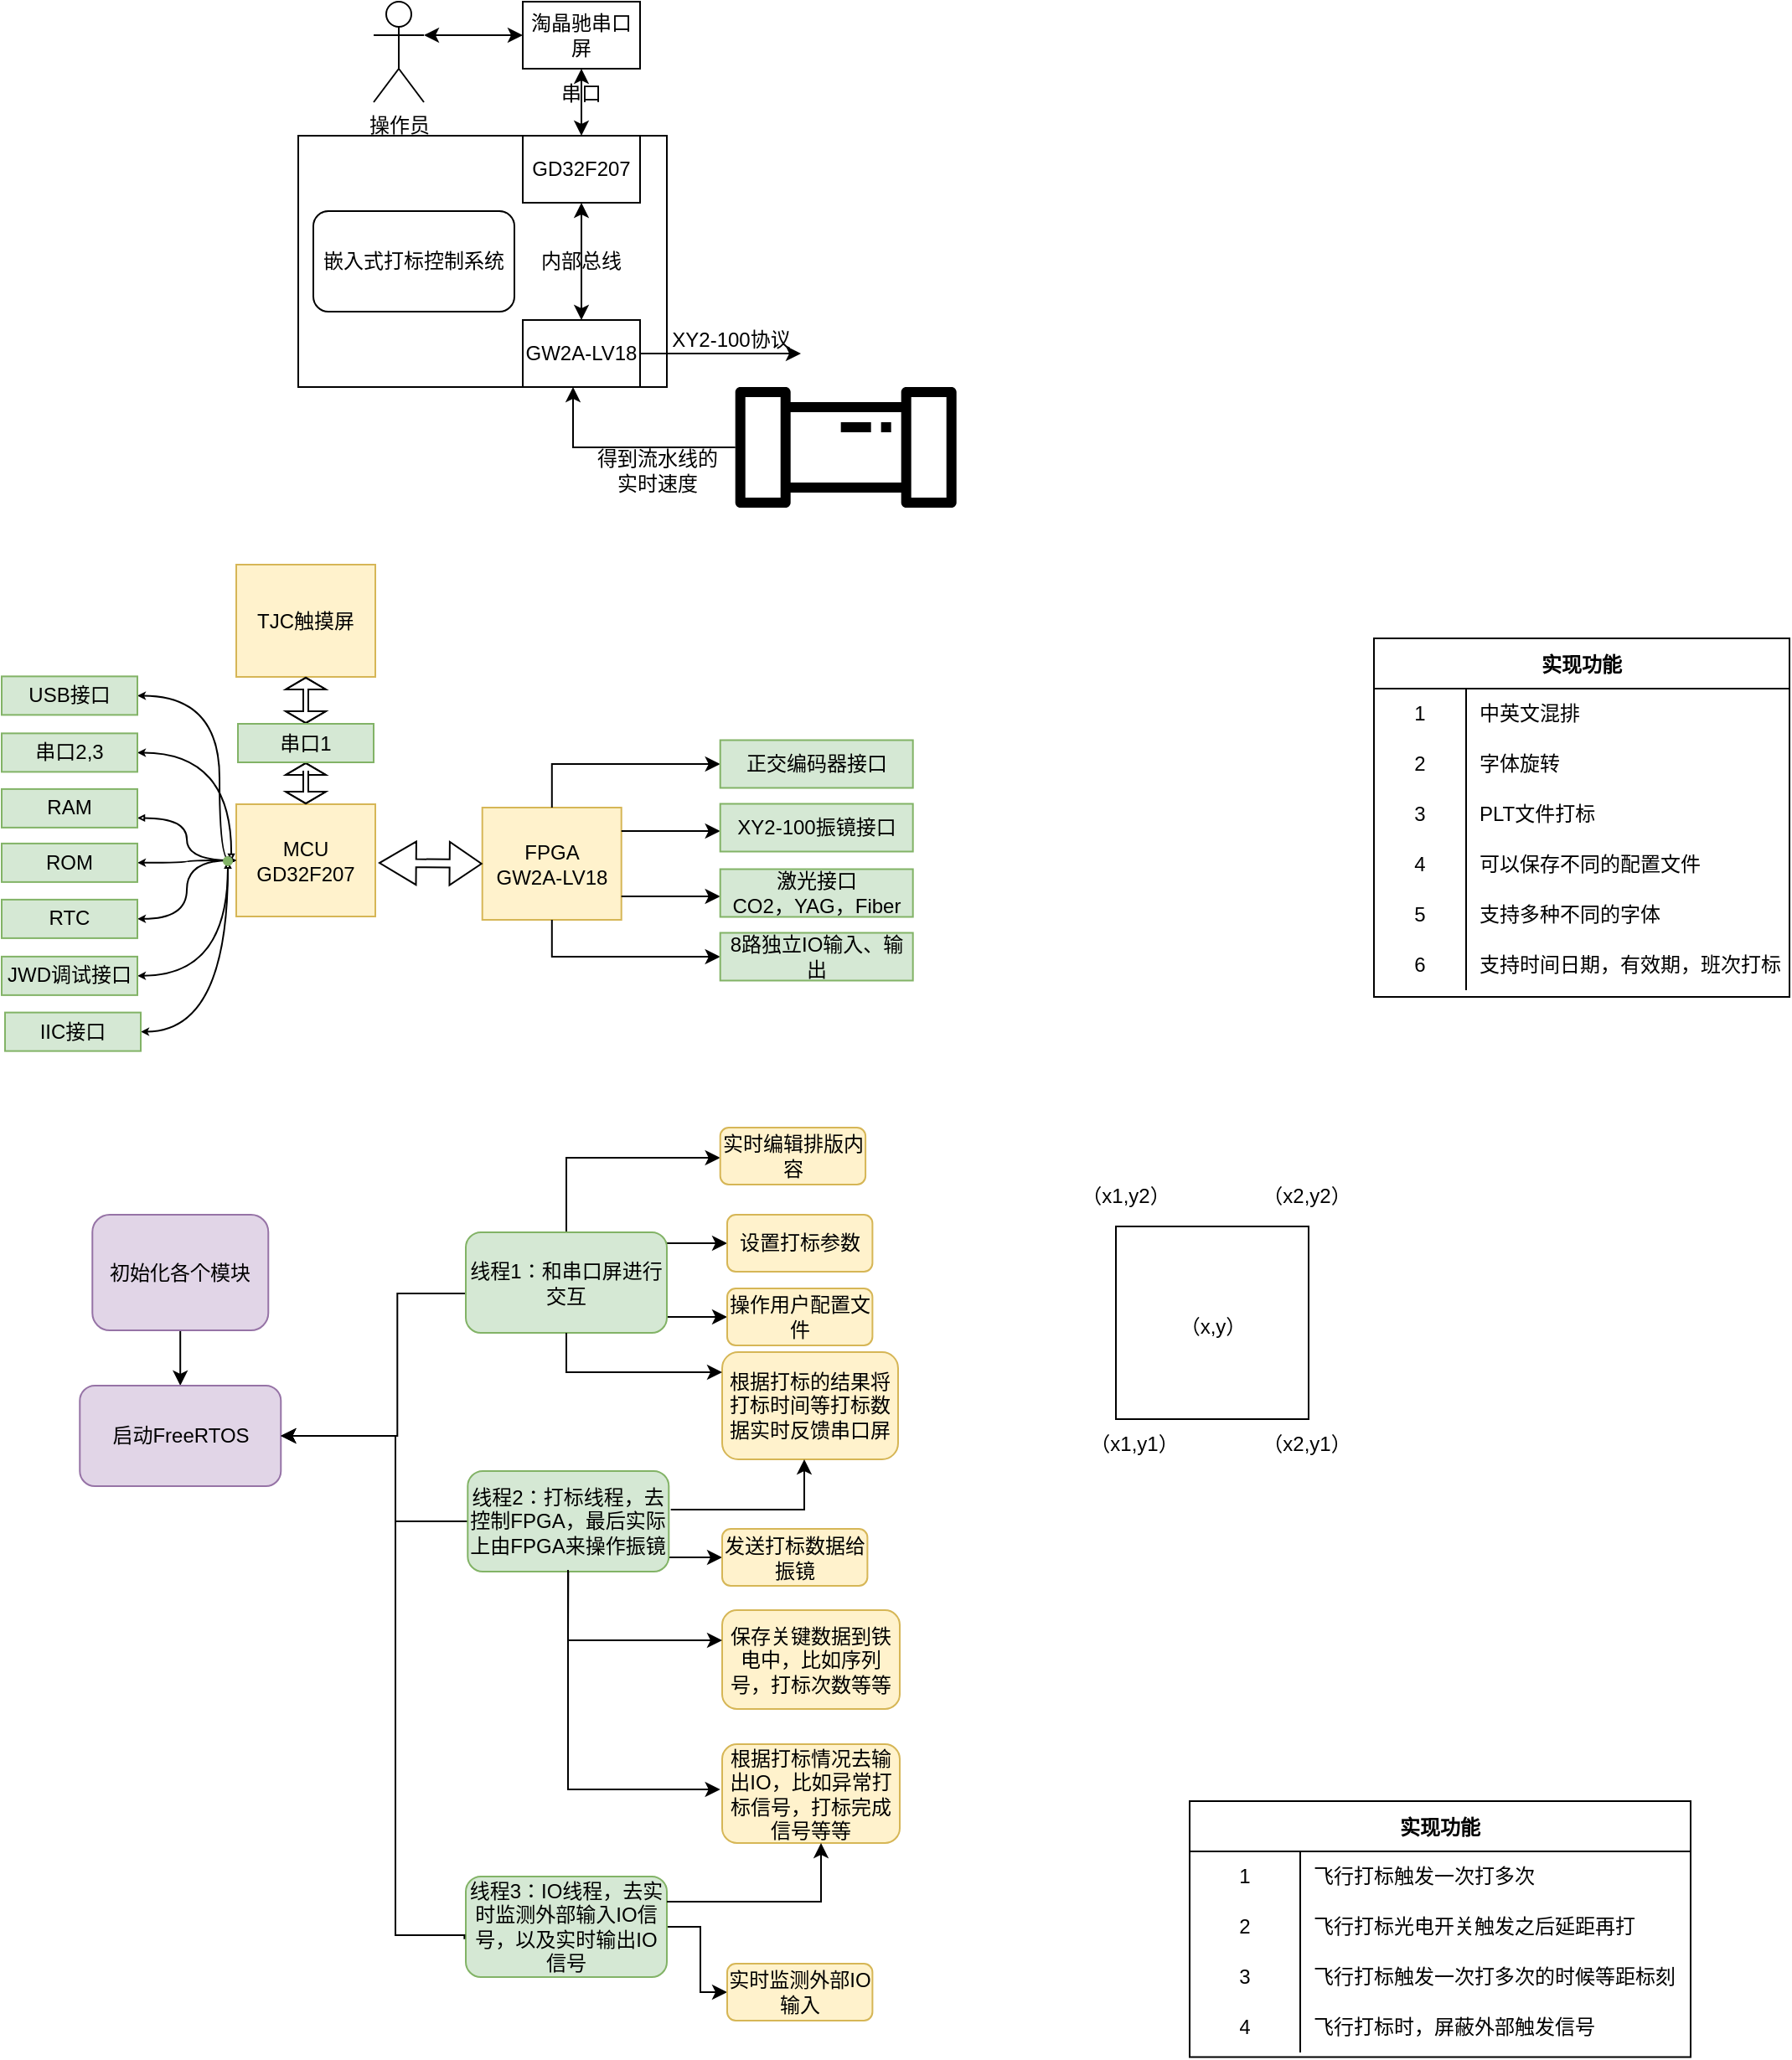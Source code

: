 <mxfile version="20.4.0" type="github">
  <diagram id="64sL20sVKEMzImHlBKcd" name="第 1 页">
    <mxGraphModel dx="865" dy="490" grid="0" gridSize="10" guides="1" tooltips="1" connect="1" arrows="1" fold="1" page="1" pageScale="1" pageWidth="1169" pageHeight="1654" math="0" shadow="0">
      <root>
        <mxCell id="0" />
        <mxCell id="1" parent="0" />
        <mxCell id="n3pyETa5GkpWAGw-3gH3-2" value="" style="rounded=0;whiteSpace=wrap;html=1;" parent="1" vertex="1">
          <mxGeometry x="210" y="130" width="220" height="150" as="geometry" />
        </mxCell>
        <mxCell id="n3pyETa5GkpWAGw-3gH3-10" value="" style="edgeStyle=orthogonalEdgeStyle;rounded=0;orthogonalLoop=1;jettySize=auto;html=1;startArrow=classic;startFill=1;entryX=0.5;entryY=0;entryDx=0;entryDy=0;" parent="1" source="n3pyETa5GkpWAGw-3gH3-4" target="n3pyETa5GkpWAGw-3gH3-6" edge="1">
          <mxGeometry relative="1" as="geometry">
            <mxPoint x="265" y="230" as="targetPoint" />
          </mxGeometry>
        </mxCell>
        <mxCell id="n3pyETa5GkpWAGw-3gH3-22" value="" style="edgeStyle=orthogonalEdgeStyle;rounded=0;orthogonalLoop=1;jettySize=auto;html=1;startArrow=classic;startFill=1;" parent="1" source="n3pyETa5GkpWAGw-3gH3-4" target="n3pyETa5GkpWAGw-3gH3-14" edge="1">
          <mxGeometry relative="1" as="geometry" />
        </mxCell>
        <mxCell id="n3pyETa5GkpWAGw-3gH3-4" value="GD32F207" style="rounded=0;whiteSpace=wrap;html=1;" parent="1" vertex="1">
          <mxGeometry x="344" y="130" width="70" height="40" as="geometry" />
        </mxCell>
        <mxCell id="n3pyETa5GkpWAGw-3gH3-6" value="GW2A-LV18" style="rounded=0;whiteSpace=wrap;html=1;" parent="1" vertex="1">
          <mxGeometry x="344" y="240" width="70" height="40" as="geometry" />
        </mxCell>
        <mxCell id="n3pyETa5GkpWAGw-3gH3-11" value="内部总线" style="text;html=1;strokeColor=none;fillColor=none;align=center;verticalAlign=middle;whiteSpace=wrap;rounded=0;" parent="1" vertex="1">
          <mxGeometry x="349" y="190" width="60" height="30" as="geometry" />
        </mxCell>
        <mxCell id="n3pyETa5GkpWAGw-3gH3-28" value="" style="edgeStyle=orthogonalEdgeStyle;rounded=0;orthogonalLoop=1;jettySize=auto;html=1;startArrow=classic;startFill=1;" parent="1" source="n3pyETa5GkpWAGw-3gH3-14" target="n3pyETa5GkpWAGw-3gH3-21" edge="1">
          <mxGeometry relative="1" as="geometry">
            <Array as="points">
              <mxPoint x="300" y="70" />
              <mxPoint x="300" y="70" />
            </Array>
          </mxGeometry>
        </mxCell>
        <mxCell id="n3pyETa5GkpWAGw-3gH3-14" value="淘晶驰串口屏" style="rounded=0;whiteSpace=wrap;html=1;" parent="1" vertex="1">
          <mxGeometry x="344" y="50" width="70" height="40" as="geometry" />
        </mxCell>
        <mxCell id="n3pyETa5GkpWAGw-3gH3-21" value="操作员" style="shape=umlActor;verticalLabelPosition=bottom;verticalAlign=top;html=1;outlineConnect=0;" parent="1" vertex="1">
          <mxGeometry x="255" y="50" width="30" height="60" as="geometry" />
        </mxCell>
        <mxCell id="n3pyETa5GkpWAGw-3gH3-29" value="串口" style="text;html=1;strokeColor=none;fillColor=none;align=center;verticalAlign=middle;whiteSpace=wrap;rounded=0;" parent="1" vertex="1">
          <mxGeometry x="349" y="90" width="60" height="30" as="geometry" />
        </mxCell>
        <mxCell id="n3pyETa5GkpWAGw-3gH3-31" value="" style="sketch=0;outlineConnect=0;fontColor=#232F3E;gradientColor=none;fillColor=default;strokeColor=none;dashed=0;verticalLabelPosition=bottom;verticalAlign=top;align=center;html=1;fontSize=12;fontStyle=0;aspect=fixed;pointerEvents=1;shape=mxgraph.aws4.iot_analytics_pipeline;fillStyle=cross-hatch;" parent="1" vertex="1">
          <mxGeometry x="477.86" y="290" width="150" height="80.77" as="geometry" />
        </mxCell>
        <mxCell id="n3pyETa5GkpWAGw-3gH3-32" value="" style="sketch=0;outlineConnect=0;fontColor=#232F3E;gradientColor=none;fillColor=#000000;strokeColor=none;dashed=0;verticalLabelPosition=bottom;verticalAlign=top;align=center;html=1;fontSize=12;fontStyle=0;aspect=fixed;pointerEvents=1;shape=mxgraph.aws4.iot_analytics_pipeline;fillStyle=solid;strokeWidth=1;" parent="1" vertex="1">
          <mxGeometry x="469.99" y="280" width="133.71" height="72" as="geometry" />
        </mxCell>
        <mxCell id="n3pyETa5GkpWAGw-3gH3-33" value="" style="shape=image;html=1;verticalAlign=top;verticalLabelPosition=bottom;labelBackgroundColor=#ffffff;imageAspect=0;aspect=fixed;image=https://cdn1.iconfinder.com/data/icons/software-engineering-and-video-gaming/512/488_Cutting_engineering_fabrication_laser_steel_Data_Science_Fabrication_Lab-128.png;fillStyle=solid;strokeColor=default;strokeWidth=1;fillColor=#000000;rotation=-15;" parent="1" vertex="1">
          <mxGeometry x="496.85" y="240" width="80" height="80" as="geometry" />
        </mxCell>
        <mxCell id="n3pyETa5GkpWAGw-3gH3-37" value="" style="endArrow=classic;html=1;rounded=0;" parent="1" edge="1">
          <mxGeometry width="50" height="50" relative="1" as="geometry">
            <mxPoint x="414" y="260" as="sourcePoint" />
            <mxPoint x="510" y="260" as="targetPoint" />
            <Array as="points">
              <mxPoint x="510" y="260" />
            </Array>
          </mxGeometry>
        </mxCell>
        <mxCell id="n3pyETa5GkpWAGw-3gH3-45" value="XY2-100协议" style="text;html=1;strokeColor=none;fillColor=none;align=center;verticalAlign=middle;whiteSpace=wrap;rounded=0;fillStyle=solid;" parent="1" vertex="1">
          <mxGeometry x="430" y="237" width="77" height="30" as="geometry" />
        </mxCell>
        <mxCell id="n3pyETa5GkpWAGw-3gH3-46" value="" style="endArrow=classic;html=1;rounded=0;" parent="1" source="n3pyETa5GkpWAGw-3gH3-32" edge="1">
          <mxGeometry width="50" height="50" relative="1" as="geometry">
            <mxPoint x="324" y="330" as="sourcePoint" />
            <mxPoint x="374" y="280" as="targetPoint" />
            <Array as="points">
              <mxPoint x="374" y="316" />
            </Array>
          </mxGeometry>
        </mxCell>
        <mxCell id="n3pyETa5GkpWAGw-3gH3-47" value="得到流水线的实时速度" style="text;html=1;strokeColor=none;fillColor=none;align=center;verticalAlign=middle;whiteSpace=wrap;rounded=0;fillStyle=solid;" parent="1" vertex="1">
          <mxGeometry x="386" y="313.88" width="77" height="33" as="geometry" />
        </mxCell>
        <mxCell id="n3pyETa5GkpWAGw-3gH3-49" value="嵌入式打标控制系统" style="rounded=1;whiteSpace=wrap;html=1;fillStyle=auto;strokeColor=default;strokeWidth=1;fillColor=#FFFFFF;" parent="1" vertex="1">
          <mxGeometry x="219" y="175" width="120" height="60" as="geometry" />
        </mxCell>
        <mxCell id="n3pyETa5GkpWAGw-3gH3-94" value="" style="edgeStyle=orthogonalEdgeStyle;curved=1;rounded=0;orthogonalLoop=1;jettySize=auto;html=1;startArrow=classic;startFill=1;endArrow=block;endFill=0;startSize=2;endSize=2;sourcePerimeterSpacing=0;fillColor=none;entryX=1;entryY=0.75;entryDx=0;entryDy=0;" parent="1" source="n3pyETa5GkpWAGw-3gH3-50" target="n3pyETa5GkpWAGw-3gH3-84" edge="1">
          <mxGeometry relative="1" as="geometry" />
        </mxCell>
        <mxCell id="n3pyETa5GkpWAGw-3gH3-50" value="MCU&lt;br&gt;GD32F207" style="rounded=0;whiteSpace=wrap;html=1;fillStyle=auto;strokeColor=#d6b656;strokeWidth=1;fillColor=#fff2cc;" parent="1" vertex="1">
          <mxGeometry x="173" y="529" width="83" height="67" as="geometry" />
        </mxCell>
        <mxCell id="n3pyETa5GkpWAGw-3gH3-62" value="TJC触摸屏" style="rounded=0;whiteSpace=wrap;html=1;fillStyle=auto;strokeColor=#d6b656;strokeWidth=1;fillColor=#fff2cc;" parent="1" vertex="1">
          <mxGeometry x="173" y="386" width="83" height="67" as="geometry" />
        </mxCell>
        <mxCell id="n3pyETa5GkpWAGw-3gH3-64" value="FPGA&lt;br&gt;GW2A-LV18" style="rounded=0;whiteSpace=wrap;html=1;fillStyle=auto;strokeColor=#d6b656;strokeWidth=1;fillColor=#fff2cc;" parent="1" vertex="1">
          <mxGeometry x="319.85" y="531" width="83" height="67" as="geometry" />
        </mxCell>
        <mxCell id="n3pyETa5GkpWAGw-3gH3-66" value="" style="edgeStyle=orthogonalEdgeStyle;shape=flexArrow;rounded=0;orthogonalLoop=1;jettySize=auto;html=1;startArrow=classic;startFill=1;width=4.828;endSize=6.952;exitX=0;exitY=0.5;exitDx=0;exitDy=0;" parent="1" source="n3pyETa5GkpWAGw-3gH3-64" edge="1">
          <mxGeometry relative="1" as="geometry">
            <mxPoint x="294" y="592" as="sourcePoint" />
            <mxPoint x="258" y="564" as="targetPoint" />
          </mxGeometry>
        </mxCell>
        <mxCell id="n3pyETa5GkpWAGw-3gH3-71" value="" style="edgeStyle=orthogonalEdgeStyle;rounded=0;orthogonalLoop=1;jettySize=auto;html=1;startArrow=classic;startFill=1;verticalAlign=top;horizontal=1;endArrow=none;endFill=0;" parent="1" source="n3pyETa5GkpWAGw-3gH3-67" target="n3pyETa5GkpWAGw-3gH3-64" edge="1">
          <mxGeometry relative="1" as="geometry" />
        </mxCell>
        <mxCell id="n3pyETa5GkpWAGw-3gH3-67" value="正交编码器接口" style="rounded=0;whiteSpace=wrap;html=1;fillStyle=auto;strokeColor=#82b366;strokeWidth=1;fillColor=#d5e8d4;" parent="1" vertex="1">
          <mxGeometry x="461.85" y="490.75" width="115" height="28.5" as="geometry" />
        </mxCell>
        <mxCell id="n3pyETa5GkpWAGw-3gH3-75" value="" style="edgeStyle=orthogonalEdgeStyle;rounded=0;orthogonalLoop=1;jettySize=auto;html=1;startArrow=classic;startFill=1;endArrow=none;endFill=0;" parent="1" source="n3pyETa5GkpWAGw-3gH3-68" target="n3pyETa5GkpWAGw-3gH3-64" edge="1">
          <mxGeometry relative="1" as="geometry">
            <Array as="points">
              <mxPoint x="426.85" y="545" />
              <mxPoint x="426.85" y="545" />
            </Array>
          </mxGeometry>
        </mxCell>
        <mxCell id="n3pyETa5GkpWAGw-3gH3-68" value="XY2-100振镜接口" style="rounded=0;whiteSpace=wrap;html=1;fillStyle=auto;strokeColor=#82b366;strokeWidth=1;fillColor=#d5e8d4;" parent="1" vertex="1">
          <mxGeometry x="461.85" y="528.75" width="115" height="28.5" as="geometry" />
        </mxCell>
        <mxCell id="n3pyETa5GkpWAGw-3gH3-76" value="" style="edgeStyle=orthogonalEdgeStyle;rounded=0;orthogonalLoop=1;jettySize=auto;html=1;startArrow=classic;startFill=1;endArrow=none;endFill=0;" parent="1" source="n3pyETa5GkpWAGw-3gH3-69" target="n3pyETa5GkpWAGw-3gH3-64" edge="1">
          <mxGeometry relative="1" as="geometry">
            <Array as="points">
              <mxPoint x="422.85" y="584" />
              <mxPoint x="422.85" y="584" />
            </Array>
          </mxGeometry>
        </mxCell>
        <mxCell id="n3pyETa5GkpWAGw-3gH3-69" value="激光接口 &lt;br&gt;CO2，YAG，Fiber" style="rounded=0;whiteSpace=wrap;html=1;fillStyle=auto;strokeColor=#82b366;strokeWidth=1;fillColor=#d5e8d4;" parent="1" vertex="1">
          <mxGeometry x="461.85" y="567.75" width="115" height="28.5" as="geometry" />
        </mxCell>
        <mxCell id="n3pyETa5GkpWAGw-3gH3-77" value="" style="edgeStyle=orthogonalEdgeStyle;rounded=0;orthogonalLoop=1;jettySize=auto;html=1;startArrow=classic;startFill=1;endArrow=none;endFill=0;" parent="1" source="n3pyETa5GkpWAGw-3gH3-70" target="n3pyETa5GkpWAGw-3gH3-64" edge="1">
          <mxGeometry relative="1" as="geometry" />
        </mxCell>
        <mxCell id="n3pyETa5GkpWAGw-3gH3-70" value="8路独立IO输入、输出" style="rounded=0;whiteSpace=wrap;html=1;fillStyle=auto;strokeColor=#82b366;strokeWidth=1;fillColor=#d5e8d4;" parent="1" vertex="1">
          <mxGeometry x="461.85" y="605.75" width="115" height="28.5" as="geometry" />
        </mxCell>
        <mxCell id="n3pyETa5GkpWAGw-3gH3-104" value="" style="edgeStyle=orthogonalEdgeStyle;curved=1;rounded=0;orthogonalLoop=1;jettySize=auto;html=1;startArrow=classic;startFill=1;endArrow=block;endFill=0;startSize=2;endSize=2;sourcePerimeterSpacing=0;fillColor=none;entryX=0;entryY=0.5;entryDx=0;entryDy=0;" parent="1" source="n3pyETa5GkpWAGw-3gH3-78" target="n3pyETa5GkpWAGw-3gH3-50" edge="1">
          <mxGeometry relative="1" as="geometry">
            <Array as="points">
              <mxPoint x="163" y="464" />
              <mxPoint x="163" y="563" />
            </Array>
          </mxGeometry>
        </mxCell>
        <mxCell id="n3pyETa5GkpWAGw-3gH3-78" value="USB接口" style="rounded=0;whiteSpace=wrap;html=1;fillStyle=auto;strokeColor=#82b366;strokeWidth=1;fillColor=#d5e8d4;" parent="1" vertex="1">
          <mxGeometry x="33" y="452.69" width="81" height="23" as="geometry" />
        </mxCell>
        <mxCell id="n3pyETa5GkpWAGw-3gH3-82" value="" style="edgeStyle=orthogonalEdgeStyle;shape=flexArrow;rounded=0;orthogonalLoop=1;jettySize=auto;html=1;startArrow=classic;startFill=1;endArrow=block;endFill=0;fillColor=none;startSize=2;sourcePerimeterSpacing=0;width=3;endSize=2;" parent="1" source="n3pyETa5GkpWAGw-3gH3-79" target="n3pyETa5GkpWAGw-3gH3-62" edge="1">
          <mxGeometry relative="1" as="geometry" />
        </mxCell>
        <mxCell id="n3pyETa5GkpWAGw-3gH3-83" value="" style="edgeStyle=orthogonalEdgeStyle;shape=flexArrow;rounded=0;orthogonalLoop=1;jettySize=auto;html=1;startArrow=classic;startFill=1;endArrow=block;endFill=0;startSize=2;endSize=2;sourcePerimeterSpacing=0;fillColor=none;width=3;" parent="1" source="n3pyETa5GkpWAGw-3gH3-79" target="n3pyETa5GkpWAGw-3gH3-50" edge="1">
          <mxGeometry relative="1" as="geometry" />
        </mxCell>
        <mxCell id="n3pyETa5GkpWAGw-3gH3-79" value="串口1" style="rounded=0;whiteSpace=wrap;html=1;fillStyle=auto;strokeColor=#82b366;strokeWidth=1;fillColor=#d5e8d4;" parent="1" vertex="1">
          <mxGeometry x="174" y="481" width="81" height="23" as="geometry" />
        </mxCell>
        <mxCell id="n3pyETa5GkpWAGw-3gH3-103" value="" style="edgeStyle=orthogonalEdgeStyle;curved=1;rounded=0;orthogonalLoop=1;jettySize=auto;html=1;startArrow=classic;startFill=1;endArrow=block;endFill=0;startSize=2;endSize=2;sourcePerimeterSpacing=0;fillColor=none;" parent="1" source="n3pyETa5GkpWAGw-3gH3-80" edge="1">
          <mxGeometry relative="1" as="geometry">
            <mxPoint x="170" y="563" as="targetPoint" />
          </mxGeometry>
        </mxCell>
        <mxCell id="n3pyETa5GkpWAGw-3gH3-80" value="串口2,3" style="rounded=0;whiteSpace=wrap;html=1;fillStyle=auto;strokeColor=#82b366;strokeWidth=1;fillColor=#d5e8d4;" parent="1" vertex="1">
          <mxGeometry x="33" y="486.69" width="81" height="23" as="geometry" />
        </mxCell>
        <mxCell id="n3pyETa5GkpWAGw-3gH3-84" value="RAM" style="rounded=0;whiteSpace=wrap;html=1;fillStyle=auto;strokeColor=#82b366;strokeWidth=1;fillColor=#d5e8d4;" parent="1" vertex="1">
          <mxGeometry x="33" y="519.94" width="81" height="23" as="geometry" />
        </mxCell>
        <mxCell id="n3pyETa5GkpWAGw-3gH3-98" value="" style="edgeStyle=orthogonalEdgeStyle;curved=1;rounded=0;orthogonalLoop=1;jettySize=auto;html=1;startArrow=classic;startFill=1;endArrow=block;endFill=0;startSize=2;endSize=2;sourcePerimeterSpacing=0;fillColor=none;" parent="1" source="n3pyETa5GkpWAGw-3gH3-85" target="n3pyETa5GkpWAGw-3gH3-50" edge="1">
          <mxGeometry relative="1" as="geometry" />
        </mxCell>
        <mxCell id="n3pyETa5GkpWAGw-3gH3-85" value="ROM" style="rounded=0;whiteSpace=wrap;html=1;fillStyle=auto;strokeColor=#82b366;strokeWidth=1;fillColor=#d5e8d4;" parent="1" vertex="1">
          <mxGeometry x="33" y="552.44" width="81" height="23" as="geometry" />
        </mxCell>
        <mxCell id="n3pyETa5GkpWAGw-3gH3-99" value="" style="edgeStyle=orthogonalEdgeStyle;curved=1;rounded=0;orthogonalLoop=1;jettySize=auto;html=1;startArrow=classic;startFill=1;endArrow=block;endFill=0;startSize=2;endSize=2;sourcePerimeterSpacing=0;fillColor=none;" parent="1" source="n3pyETa5GkpWAGw-3gH3-86" target="n3pyETa5GkpWAGw-3gH3-50" edge="1">
          <mxGeometry relative="1" as="geometry" />
        </mxCell>
        <mxCell id="n3pyETa5GkpWAGw-3gH3-86" value="RTC" style="rounded=0;whiteSpace=wrap;html=1;fillStyle=auto;strokeColor=#82b366;strokeWidth=1;fillColor=#d5e8d4;" parent="1" vertex="1">
          <mxGeometry x="33" y="585.94" width="81" height="23" as="geometry" />
        </mxCell>
        <mxCell id="n3pyETa5GkpWAGw-3gH3-100" value="" style="edgeStyle=orthogonalEdgeStyle;curved=1;rounded=0;orthogonalLoop=1;jettySize=auto;html=1;startArrow=classic;startFill=1;endArrow=block;endFill=0;startSize=2;endSize=2;sourcePerimeterSpacing=0;fillColor=none;" parent="1" source="n3pyETa5GkpWAGw-3gH3-87" target="n3pyETa5GkpWAGw-3gH3-101" edge="1">
          <mxGeometry relative="1" as="geometry" />
        </mxCell>
        <mxCell id="n3pyETa5GkpWAGw-3gH3-87" value="JWD调试接口" style="rounded=0;whiteSpace=wrap;html=1;fillStyle=auto;strokeColor=#82b366;strokeWidth=1;fillColor=#d5e8d4;" parent="1" vertex="1">
          <mxGeometry x="33" y="619.94" width="81" height="23" as="geometry" />
        </mxCell>
        <mxCell id="n3pyETa5GkpWAGw-3gH3-102" value="" style="edgeStyle=orthogonalEdgeStyle;curved=1;rounded=0;orthogonalLoop=1;jettySize=auto;html=1;startArrow=classic;startFill=1;endArrow=block;endFill=0;startSize=2;endSize=2;sourcePerimeterSpacing=0;fillColor=none;" parent="1" source="n3pyETa5GkpWAGw-3gH3-88" target="n3pyETa5GkpWAGw-3gH3-101" edge="1">
          <mxGeometry relative="1" as="geometry" />
        </mxCell>
        <mxCell id="n3pyETa5GkpWAGw-3gH3-88" value="IIC接口" style="rounded=0;whiteSpace=wrap;html=1;fillStyle=auto;strokeColor=#82b366;strokeWidth=1;fillColor=#d5e8d4;" parent="1" vertex="1">
          <mxGeometry x="35" y="653.31" width="81" height="23" as="geometry" />
        </mxCell>
        <mxCell id="n3pyETa5GkpWAGw-3gH3-101" value="" style="shape=waypoint;sketch=0;size=6;pointerEvents=1;points=[];fillColor=#d5e8d4;resizable=0;rotatable=0;perimeter=centerPerimeter;snapToPoint=1;strokeColor=#82b366;rounded=0;fillStyle=auto;strokeWidth=1;" parent="1" vertex="1">
          <mxGeometry x="148" y="542.94" width="40" height="40" as="geometry" />
        </mxCell>
        <mxCell id="XwhAecOFNKZi0p1pmvaY-3" value="" style="edgeStyle=orthogonalEdgeStyle;rounded=0;orthogonalLoop=1;jettySize=auto;html=1;" parent="1" source="XwhAecOFNKZi0p1pmvaY-1" target="XwhAecOFNKZi0p1pmvaY-2" edge="1">
          <mxGeometry relative="1" as="geometry" />
        </mxCell>
        <mxCell id="XwhAecOFNKZi0p1pmvaY-1" value="初始化各个模块" style="rounded=1;whiteSpace=wrap;html=1;fillColor=#e1d5e7;strokeColor=#9673a6;" parent="1" vertex="1">
          <mxGeometry x="87.14" y="774" width="105" height="69" as="geometry" />
        </mxCell>
        <mxCell id="XwhAecOFNKZi0p1pmvaY-2" value="启动FreeRTOS" style="whiteSpace=wrap;html=1;fillColor=#e1d5e7;strokeColor=#9673a6;rounded=1;" parent="1" vertex="1">
          <mxGeometry x="79.64" y="876" width="120" height="60" as="geometry" />
        </mxCell>
        <mxCell id="XwhAecOFNKZi0p1pmvaY-11" value="" style="edgeStyle=orthogonalEdgeStyle;rounded=0;orthogonalLoop=1;jettySize=auto;html=1;" parent="1" source="XwhAecOFNKZi0p1pmvaY-4" target="XwhAecOFNKZi0p1pmvaY-2" edge="1">
          <mxGeometry relative="1" as="geometry">
            <Array as="points">
              <mxPoint x="269.14" y="821" />
              <mxPoint x="269.14" y="906" />
            </Array>
          </mxGeometry>
        </mxCell>
        <mxCell id="XwhAecOFNKZi0p1pmvaY-15" value="" style="edgeStyle=orthogonalEdgeStyle;rounded=0;orthogonalLoop=1;jettySize=auto;html=1;" parent="1" source="XwhAecOFNKZi0p1pmvaY-4" target="XwhAecOFNKZi0p1pmvaY-14" edge="1">
          <mxGeometry relative="1" as="geometry">
            <Array as="points">
              <mxPoint x="370" y="740" />
            </Array>
          </mxGeometry>
        </mxCell>
        <mxCell id="XwhAecOFNKZi0p1pmvaY-20" value="" style="edgeStyle=orthogonalEdgeStyle;rounded=0;orthogonalLoop=1;jettySize=auto;html=1;" parent="1" source="XwhAecOFNKZi0p1pmvaY-4" target="XwhAecOFNKZi0p1pmvaY-18" edge="1">
          <mxGeometry relative="1" as="geometry">
            <Array as="points">
              <mxPoint x="439" y="791" />
              <mxPoint x="439" y="791" />
            </Array>
          </mxGeometry>
        </mxCell>
        <mxCell id="XwhAecOFNKZi0p1pmvaY-22" value="" style="edgeStyle=orthogonalEdgeStyle;rounded=0;orthogonalLoop=1;jettySize=auto;html=1;" parent="1" source="XwhAecOFNKZi0p1pmvaY-4" target="XwhAecOFNKZi0p1pmvaY-21" edge="1">
          <mxGeometry relative="1" as="geometry">
            <Array as="points">
              <mxPoint x="440" y="835" />
              <mxPoint x="440" y="835" />
            </Array>
          </mxGeometry>
        </mxCell>
        <mxCell id="XwhAecOFNKZi0p1pmvaY-4" value="线程1：和串口屏进行交互" style="whiteSpace=wrap;html=1;fillColor=#d5e8d4;strokeColor=#82b366;rounded=1;" parent="1" vertex="1">
          <mxGeometry x="310" y="784.5" width="120" height="60" as="geometry" />
        </mxCell>
        <mxCell id="XwhAecOFNKZi0p1pmvaY-12" value="" style="edgeStyle=orthogonalEdgeStyle;rounded=0;orthogonalLoop=1;jettySize=auto;html=1;" parent="1" source="XwhAecOFNKZi0p1pmvaY-6" target="XwhAecOFNKZi0p1pmvaY-2" edge="1">
          <mxGeometry relative="1" as="geometry">
            <Array as="points">
              <mxPoint x="268" y="957" />
              <mxPoint x="268" y="906" />
            </Array>
          </mxGeometry>
        </mxCell>
        <mxCell id="XwhAecOFNKZi0p1pmvaY-26" value="" style="edgeStyle=orthogonalEdgeStyle;rounded=0;orthogonalLoop=1;jettySize=auto;html=1;" parent="1" source="XwhAecOFNKZi0p1pmvaY-6" target="XwhAecOFNKZi0p1pmvaY-25" edge="1">
          <mxGeometry relative="1" as="geometry">
            <Array as="points">
              <mxPoint x="441.15" y="978.5" />
              <mxPoint x="441.15" y="978.5" />
            </Array>
          </mxGeometry>
        </mxCell>
        <mxCell id="XwhAecOFNKZi0p1pmvaY-6" value="线程2：打标线程，去控制FPGA，最后实际上由FPGA来操作振镜" style="whiteSpace=wrap;html=1;fillColor=#d5e8d4;strokeColor=#82b366;rounded=1;" parent="1" vertex="1">
          <mxGeometry x="311.15" y="927" width="120" height="60" as="geometry" />
        </mxCell>
        <mxCell id="XwhAecOFNKZi0p1pmvaY-24" value="" style="edgeStyle=orthogonalEdgeStyle;rounded=0;orthogonalLoop=1;jettySize=auto;html=1;" parent="1" source="XwhAecOFNKZi0p1pmvaY-7" target="XwhAecOFNKZi0p1pmvaY-23" edge="1">
          <mxGeometry relative="1" as="geometry" />
        </mxCell>
        <mxCell id="XwhAecOFNKZi0p1pmvaY-7" value="线程3：IO线程，去实时监测外部输入IO信号，以及实时输出IO信号" style="whiteSpace=wrap;html=1;fillColor=#d5e8d4;strokeColor=#82b366;rounded=1;" parent="1" vertex="1">
          <mxGeometry x="310" y="1169" width="120" height="60" as="geometry" />
        </mxCell>
        <mxCell id="XwhAecOFNKZi0p1pmvaY-13" value="" style="edgeStyle=orthogonalEdgeStyle;rounded=0;orthogonalLoop=1;jettySize=auto;html=1;exitX=-0.007;exitY=0.623;exitDx=0;exitDy=0;exitPerimeter=0;" parent="1" source="XwhAecOFNKZi0p1pmvaY-7" target="XwhAecOFNKZi0p1pmvaY-2" edge="1">
          <mxGeometry relative="1" as="geometry">
            <mxPoint x="310" y="1050" as="sourcePoint" />
            <mxPoint x="199.64" y="1082" as="targetPoint" />
            <Array as="points">
              <mxPoint x="309" y="1204" />
              <mxPoint x="268" y="1204" />
              <mxPoint x="268" y="906" />
            </Array>
          </mxGeometry>
        </mxCell>
        <mxCell id="XwhAecOFNKZi0p1pmvaY-14" value="实时编辑排版内容" style="whiteSpace=wrap;html=1;fillColor=#fff2cc;strokeColor=#d6b656;rounded=1;" parent="1" vertex="1">
          <mxGeometry x="461.85" y="722" width="86.7" height="34" as="geometry" />
        </mxCell>
        <mxCell id="XwhAecOFNKZi0p1pmvaY-18" value="设置打标参数" style="whiteSpace=wrap;html=1;fillColor=#fff2cc;strokeColor=#d6b656;rounded=1;" parent="1" vertex="1">
          <mxGeometry x="466" y="774" width="86.7" height="34" as="geometry" />
        </mxCell>
        <mxCell id="XwhAecOFNKZi0p1pmvaY-21" value="操作用户配置文件" style="whiteSpace=wrap;html=1;fillColor=#fff2cc;strokeColor=#d6b656;rounded=1;" parent="1" vertex="1">
          <mxGeometry x="466" y="818" width="86.7" height="34" as="geometry" />
        </mxCell>
        <mxCell id="XwhAecOFNKZi0p1pmvaY-23" value="实时监测外部IO输入" style="whiteSpace=wrap;html=1;fillColor=#fff2cc;strokeColor=#d6b656;rounded=1;" parent="1" vertex="1">
          <mxGeometry x="466" y="1221" width="86.7" height="34" as="geometry" />
        </mxCell>
        <mxCell id="XwhAecOFNKZi0p1pmvaY-25" value="发送打标数据给振镜" style="whiteSpace=wrap;html=1;fillColor=#fff2cc;strokeColor=#d6b656;rounded=1;" parent="1" vertex="1">
          <mxGeometry x="463" y="961.5" width="86.7" height="34" as="geometry" />
        </mxCell>
        <mxCell id="XwhAecOFNKZi0p1pmvaY-29" value="根据打标的结果将打标时间等打标数据实时反馈串口屏" style="whiteSpace=wrap;html=1;fillColor=#fff2cc;strokeColor=#d6b656;rounded=1;" parent="1" vertex="1">
          <mxGeometry x="463" y="856" width="105" height="64" as="geometry" />
        </mxCell>
        <mxCell id="XwhAecOFNKZi0p1pmvaY-30" value="" style="endArrow=classic;html=1;rounded=0;" parent="1" source="XwhAecOFNKZi0p1pmvaY-4" edge="1">
          <mxGeometry width="50" height="50" relative="1" as="geometry">
            <mxPoint x="413" y="918" as="sourcePoint" />
            <mxPoint x="463" y="868" as="targetPoint" />
            <Array as="points">
              <mxPoint x="370" y="868" />
            </Array>
          </mxGeometry>
        </mxCell>
        <mxCell id="XwhAecOFNKZi0p1pmvaY-32" value="" style="endArrow=classic;html=1;rounded=0;exitX=1.01;exitY=0.383;exitDx=0;exitDy=0;exitPerimeter=0;" parent="1" source="XwhAecOFNKZi0p1pmvaY-6" edge="1">
          <mxGeometry width="50" height="50" relative="1" as="geometry">
            <mxPoint x="461.85" y="940" as="sourcePoint" />
            <mxPoint x="512" y="920" as="targetPoint" />
            <Array as="points">
              <mxPoint x="512" y="950" />
            </Array>
          </mxGeometry>
        </mxCell>
        <mxCell id="XwhAecOFNKZi0p1pmvaY-33" value="保存关键数据到铁电中，比如序列号，打标次数等等" style="whiteSpace=wrap;html=1;fillColor=#fff2cc;strokeColor=#d6b656;rounded=1;" parent="1" vertex="1">
          <mxGeometry x="463" y="1010" width="106" height="59" as="geometry" />
        </mxCell>
        <mxCell id="XwhAecOFNKZi0p1pmvaY-34" value="" style="endArrow=classic;html=1;rounded=0;exitX=0.5;exitY=1;exitDx=0;exitDy=0;" parent="1" source="XwhAecOFNKZi0p1pmvaY-6" edge="1">
          <mxGeometry width="50" height="50" relative="1" as="geometry">
            <mxPoint x="413" y="1078" as="sourcePoint" />
            <mxPoint x="463" y="1028" as="targetPoint" />
            <Array as="points">
              <mxPoint x="371" y="1028" />
            </Array>
          </mxGeometry>
        </mxCell>
        <mxCell id="XwhAecOFNKZi0p1pmvaY-35" value="根据打标情况去输出IO，比如异常打标信号，打标完成信号等等" style="whiteSpace=wrap;html=1;fillColor=#fff2cc;strokeColor=#d6b656;rounded=1;" parent="1" vertex="1">
          <mxGeometry x="463" y="1090" width="106" height="59" as="geometry" />
        </mxCell>
        <mxCell id="XwhAecOFNKZi0p1pmvaY-36" value="" style="endArrow=classic;html=1;rounded=0;" parent="1" edge="1">
          <mxGeometry width="50" height="50" relative="1" as="geometry">
            <mxPoint x="371" y="986" as="sourcePoint" />
            <mxPoint x="461.85" y="1117" as="targetPoint" />
            <Array as="points">
              <mxPoint x="371" y="1117" />
            </Array>
          </mxGeometry>
        </mxCell>
        <mxCell id="XwhAecOFNKZi0p1pmvaY-37" value="" style="endArrow=classic;html=1;rounded=0;exitX=1;exitY=0.25;exitDx=0;exitDy=0;" parent="1" source="XwhAecOFNKZi0p1pmvaY-7" edge="1">
          <mxGeometry width="50" height="50" relative="1" as="geometry">
            <mxPoint x="472" y="1199" as="sourcePoint" />
            <mxPoint x="522" y="1149" as="targetPoint" />
            <Array as="points">
              <mxPoint x="522" y="1184" />
            </Array>
          </mxGeometry>
        </mxCell>
        <mxCell id="dxvIjRc-r9LMERpfGpf2-1" value="" style="whiteSpace=wrap;html=1;aspect=fixed;" parent="1" vertex="1">
          <mxGeometry x="698" y="781" width="115" height="115" as="geometry" />
        </mxCell>
        <mxCell id="dxvIjRc-r9LMERpfGpf2-2" value="（x1,y2）" style="text;html=1;strokeColor=none;fillColor=none;align=center;verticalAlign=middle;whiteSpace=wrap;rounded=0;" parent="1" vertex="1">
          <mxGeometry x="674" y="748" width="60" height="30" as="geometry" />
        </mxCell>
        <mxCell id="dxvIjRc-r9LMERpfGpf2-3" value="（x2,y2）" style="text;html=1;strokeColor=none;fillColor=none;align=center;verticalAlign=middle;whiteSpace=wrap;rounded=0;" parent="1" vertex="1">
          <mxGeometry x="782" y="748" width="60" height="30" as="geometry" />
        </mxCell>
        <mxCell id="dxvIjRc-r9LMERpfGpf2-4" value="（x1,y1）" style="text;html=1;strokeColor=none;fillColor=none;align=center;verticalAlign=middle;whiteSpace=wrap;rounded=0;" parent="1" vertex="1">
          <mxGeometry x="679" y="896" width="60" height="30" as="geometry" />
        </mxCell>
        <mxCell id="dxvIjRc-r9LMERpfGpf2-5" value="（x2,y1）" style="text;html=1;strokeColor=none;fillColor=none;align=center;verticalAlign=middle;whiteSpace=wrap;rounded=0;" parent="1" vertex="1">
          <mxGeometry x="782" y="896" width="60" height="30" as="geometry" />
        </mxCell>
        <mxCell id="dxvIjRc-r9LMERpfGpf2-6" value="（x,y）" style="text;html=1;strokeColor=none;fillColor=none;align=center;verticalAlign=middle;whiteSpace=wrap;rounded=0;" parent="1" vertex="1">
          <mxGeometry x="725.5" y="826" width="60" height="30" as="geometry" />
        </mxCell>
        <mxCell id="o3QGCNa2kaOavAzAhE1c-41" value="实现功能" style="shape=table;startSize=30;container=1;collapsible=0;childLayout=tableLayout;fixedRows=1;rowLines=0;fontStyle=1;" parent="1" vertex="1">
          <mxGeometry x="852" y="430" width="248" height="214" as="geometry" />
        </mxCell>
        <mxCell id="o3QGCNa2kaOavAzAhE1c-42" value="" style="shape=tableRow;horizontal=0;startSize=0;swimlaneHead=0;swimlaneBody=0;top=0;left=0;bottom=0;right=0;collapsible=0;dropTarget=0;fillColor=none;points=[[0,0.5],[1,0.5]];portConstraint=eastwest;" parent="o3QGCNa2kaOavAzAhE1c-41" vertex="1">
          <mxGeometry y="30" width="248" height="30" as="geometry" />
        </mxCell>
        <mxCell id="o3QGCNa2kaOavAzAhE1c-43" value="1" style="shape=partialRectangle;html=1;whiteSpace=wrap;connectable=0;fillColor=none;top=0;left=0;bottom=0;right=0;overflow=hidden;pointerEvents=1;" parent="o3QGCNa2kaOavAzAhE1c-42" vertex="1">
          <mxGeometry width="55" height="30" as="geometry">
            <mxRectangle width="55" height="30" as="alternateBounds" />
          </mxGeometry>
        </mxCell>
        <mxCell id="o3QGCNa2kaOavAzAhE1c-44" value="中英文混排" style="shape=partialRectangle;html=1;whiteSpace=wrap;connectable=0;fillColor=none;top=0;left=0;bottom=0;right=0;align=left;spacingLeft=6;overflow=hidden;" parent="o3QGCNa2kaOavAzAhE1c-42" vertex="1">
          <mxGeometry x="55" width="193" height="30" as="geometry">
            <mxRectangle width="193" height="30" as="alternateBounds" />
          </mxGeometry>
        </mxCell>
        <mxCell id="o3QGCNa2kaOavAzAhE1c-45" value="" style="shape=tableRow;horizontal=0;startSize=0;swimlaneHead=0;swimlaneBody=0;top=0;left=0;bottom=0;right=0;collapsible=0;dropTarget=0;fillColor=none;points=[[0,0.5],[1,0.5]];portConstraint=eastwest;" parent="o3QGCNa2kaOavAzAhE1c-41" vertex="1">
          <mxGeometry y="60" width="248" height="30" as="geometry" />
        </mxCell>
        <mxCell id="o3QGCNa2kaOavAzAhE1c-46" value="2" style="shape=partialRectangle;html=1;whiteSpace=wrap;connectable=0;fillColor=none;top=0;left=0;bottom=0;right=0;overflow=hidden;" parent="o3QGCNa2kaOavAzAhE1c-45" vertex="1">
          <mxGeometry width="55" height="30" as="geometry">
            <mxRectangle width="55" height="30" as="alternateBounds" />
          </mxGeometry>
        </mxCell>
        <mxCell id="o3QGCNa2kaOavAzAhE1c-47" value="字体旋转" style="shape=partialRectangle;html=1;whiteSpace=wrap;connectable=0;fillColor=none;top=0;left=0;bottom=0;right=0;align=left;spacingLeft=6;overflow=hidden;" parent="o3QGCNa2kaOavAzAhE1c-45" vertex="1">
          <mxGeometry x="55" width="193" height="30" as="geometry">
            <mxRectangle width="193" height="30" as="alternateBounds" />
          </mxGeometry>
        </mxCell>
        <mxCell id="o3QGCNa2kaOavAzAhE1c-48" value="" style="shape=tableRow;horizontal=0;startSize=0;swimlaneHead=0;swimlaneBody=0;top=0;left=0;bottom=0;right=0;collapsible=0;dropTarget=0;fillColor=none;points=[[0,0.5],[1,0.5]];portConstraint=eastwest;" parent="o3QGCNa2kaOavAzAhE1c-41" vertex="1">
          <mxGeometry y="90" width="248" height="30" as="geometry" />
        </mxCell>
        <mxCell id="o3QGCNa2kaOavAzAhE1c-49" value="3" style="shape=partialRectangle;html=1;whiteSpace=wrap;connectable=0;fillColor=none;top=0;left=0;bottom=0;right=0;overflow=hidden;" parent="o3QGCNa2kaOavAzAhE1c-48" vertex="1">
          <mxGeometry width="55" height="30" as="geometry">
            <mxRectangle width="55" height="30" as="alternateBounds" />
          </mxGeometry>
        </mxCell>
        <mxCell id="o3QGCNa2kaOavAzAhE1c-50" value="PLT文件打标" style="shape=partialRectangle;html=1;whiteSpace=wrap;connectable=0;fillColor=none;top=0;left=0;bottom=0;right=0;align=left;spacingLeft=6;overflow=hidden;" parent="o3QGCNa2kaOavAzAhE1c-48" vertex="1">
          <mxGeometry x="55" width="193" height="30" as="geometry">
            <mxRectangle width="193" height="30" as="alternateBounds" />
          </mxGeometry>
        </mxCell>
        <mxCell id="o3QGCNa2kaOavAzAhE1c-51" style="shape=tableRow;horizontal=0;startSize=0;swimlaneHead=0;swimlaneBody=0;top=0;left=0;bottom=0;right=0;collapsible=0;dropTarget=0;fillColor=none;points=[[0,0.5],[1,0.5]];portConstraint=eastwest;" parent="o3QGCNa2kaOavAzAhE1c-41" vertex="1">
          <mxGeometry y="120" width="248" height="30" as="geometry" />
        </mxCell>
        <mxCell id="o3QGCNa2kaOavAzAhE1c-52" value="4" style="shape=partialRectangle;html=1;whiteSpace=wrap;connectable=0;fillColor=none;top=0;left=0;bottom=0;right=0;overflow=hidden;" parent="o3QGCNa2kaOavAzAhE1c-51" vertex="1">
          <mxGeometry width="55" height="30" as="geometry">
            <mxRectangle width="55" height="30" as="alternateBounds" />
          </mxGeometry>
        </mxCell>
        <mxCell id="o3QGCNa2kaOavAzAhE1c-53" value="可以保存不同的配置文件" style="shape=partialRectangle;html=1;whiteSpace=wrap;connectable=0;fillColor=none;top=0;left=0;bottom=0;right=0;align=left;spacingLeft=6;overflow=hidden;" parent="o3QGCNa2kaOavAzAhE1c-51" vertex="1">
          <mxGeometry x="55" width="193" height="30" as="geometry">
            <mxRectangle width="193" height="30" as="alternateBounds" />
          </mxGeometry>
        </mxCell>
        <mxCell id="o3QGCNa2kaOavAzAhE1c-54" style="shape=tableRow;horizontal=0;startSize=0;swimlaneHead=0;swimlaneBody=0;top=0;left=0;bottom=0;right=0;collapsible=0;dropTarget=0;fillColor=none;points=[[0,0.5],[1,0.5]];portConstraint=eastwest;" parent="o3QGCNa2kaOavAzAhE1c-41" vertex="1">
          <mxGeometry y="150" width="248" height="30" as="geometry" />
        </mxCell>
        <mxCell id="o3QGCNa2kaOavAzAhE1c-55" value="5" style="shape=partialRectangle;html=1;whiteSpace=wrap;connectable=0;fillColor=none;top=0;left=0;bottom=0;right=0;overflow=hidden;" parent="o3QGCNa2kaOavAzAhE1c-54" vertex="1">
          <mxGeometry width="55" height="30" as="geometry">
            <mxRectangle width="55" height="30" as="alternateBounds" />
          </mxGeometry>
        </mxCell>
        <mxCell id="o3QGCNa2kaOavAzAhE1c-56" value="支持多种不同的字体" style="shape=partialRectangle;html=1;whiteSpace=wrap;connectable=0;fillColor=none;top=0;left=0;bottom=0;right=0;align=left;spacingLeft=6;overflow=hidden;" parent="o3QGCNa2kaOavAzAhE1c-54" vertex="1">
          <mxGeometry x="55" width="193" height="30" as="geometry">
            <mxRectangle width="193" height="30" as="alternateBounds" />
          </mxGeometry>
        </mxCell>
        <mxCell id="o3QGCNa2kaOavAzAhE1c-57" style="shape=tableRow;horizontal=0;startSize=0;swimlaneHead=0;swimlaneBody=0;top=0;left=0;bottom=0;right=0;collapsible=0;dropTarget=0;fillColor=none;points=[[0,0.5],[1,0.5]];portConstraint=eastwest;" parent="o3QGCNa2kaOavAzAhE1c-41" vertex="1">
          <mxGeometry y="180" width="248" height="30" as="geometry" />
        </mxCell>
        <mxCell id="o3QGCNa2kaOavAzAhE1c-58" value="6" style="shape=partialRectangle;html=1;whiteSpace=wrap;connectable=0;fillColor=none;top=0;left=0;bottom=0;right=0;overflow=hidden;" parent="o3QGCNa2kaOavAzAhE1c-57" vertex="1">
          <mxGeometry width="55" height="30" as="geometry">
            <mxRectangle width="55" height="30" as="alternateBounds" />
          </mxGeometry>
        </mxCell>
        <mxCell id="o3QGCNa2kaOavAzAhE1c-59" value="支持时间日期，有效期，班次打标" style="shape=partialRectangle;html=1;whiteSpace=wrap;connectable=0;fillColor=none;top=0;left=0;bottom=0;right=0;align=left;spacingLeft=6;overflow=hidden;" parent="o3QGCNa2kaOavAzAhE1c-57" vertex="1">
          <mxGeometry x="55" width="193" height="30" as="geometry">
            <mxRectangle width="193" height="30" as="alternateBounds" />
          </mxGeometry>
        </mxCell>
        <mxCell id="SyxnDQbb1aNB8VvqjeRc-1" value="实现功能" style="shape=table;startSize=30;container=1;collapsible=0;childLayout=tableLayout;fixedRows=1;rowLines=0;fontStyle=1;" vertex="1" parent="1">
          <mxGeometry x="742" y="1124" width="299" height="152.792" as="geometry" />
        </mxCell>
        <mxCell id="SyxnDQbb1aNB8VvqjeRc-2" value="" style="shape=tableRow;horizontal=0;startSize=0;swimlaneHead=0;swimlaneBody=0;top=0;left=0;bottom=0;right=0;collapsible=0;dropTarget=0;fillColor=none;points=[[0,0.5],[1,0.5]];portConstraint=eastwest;" vertex="1" parent="SyxnDQbb1aNB8VvqjeRc-1">
          <mxGeometry y="30" width="299" height="30" as="geometry" />
        </mxCell>
        <mxCell id="SyxnDQbb1aNB8VvqjeRc-3" value="1" style="shape=partialRectangle;html=1;whiteSpace=wrap;connectable=0;fillColor=none;top=0;left=0;bottom=0;right=0;overflow=hidden;pointerEvents=1;" vertex="1" parent="SyxnDQbb1aNB8VvqjeRc-2">
          <mxGeometry width="66" height="30" as="geometry">
            <mxRectangle width="66" height="30" as="alternateBounds" />
          </mxGeometry>
        </mxCell>
        <mxCell id="SyxnDQbb1aNB8VvqjeRc-4" value="飞行打标触发一次打多次" style="shape=partialRectangle;html=1;whiteSpace=wrap;connectable=0;fillColor=none;top=0;left=0;bottom=0;right=0;align=left;spacingLeft=6;overflow=hidden;" vertex="1" parent="SyxnDQbb1aNB8VvqjeRc-2">
          <mxGeometry x="66" width="233" height="30" as="geometry">
            <mxRectangle width="233" height="30" as="alternateBounds" />
          </mxGeometry>
        </mxCell>
        <mxCell id="SyxnDQbb1aNB8VvqjeRc-5" value="" style="shape=tableRow;horizontal=0;startSize=0;swimlaneHead=0;swimlaneBody=0;top=0;left=0;bottom=0;right=0;collapsible=0;dropTarget=0;fillColor=none;points=[[0,0.5],[1,0.5]];portConstraint=eastwest;" vertex="1" parent="SyxnDQbb1aNB8VvqjeRc-1">
          <mxGeometry y="60" width="299" height="30" as="geometry" />
        </mxCell>
        <mxCell id="SyxnDQbb1aNB8VvqjeRc-6" value="2" style="shape=partialRectangle;html=1;whiteSpace=wrap;connectable=0;fillColor=none;top=0;left=0;bottom=0;right=0;overflow=hidden;" vertex="1" parent="SyxnDQbb1aNB8VvqjeRc-5">
          <mxGeometry width="66" height="30" as="geometry">
            <mxRectangle width="66" height="30" as="alternateBounds" />
          </mxGeometry>
        </mxCell>
        <mxCell id="SyxnDQbb1aNB8VvqjeRc-7" value="飞行打标光电开关触发之后延距再打" style="shape=partialRectangle;html=1;whiteSpace=wrap;connectable=0;fillColor=none;top=0;left=0;bottom=0;right=0;align=left;spacingLeft=6;overflow=hidden;" vertex="1" parent="SyxnDQbb1aNB8VvqjeRc-5">
          <mxGeometry x="66" width="233" height="30" as="geometry">
            <mxRectangle width="233" height="30" as="alternateBounds" />
          </mxGeometry>
        </mxCell>
        <mxCell id="SyxnDQbb1aNB8VvqjeRc-8" value="" style="shape=tableRow;horizontal=0;startSize=0;swimlaneHead=0;swimlaneBody=0;top=0;left=0;bottom=0;right=0;collapsible=0;dropTarget=0;fillColor=none;points=[[0,0.5],[1,0.5]];portConstraint=eastwest;" vertex="1" parent="SyxnDQbb1aNB8VvqjeRc-1">
          <mxGeometry y="90" width="299" height="30" as="geometry" />
        </mxCell>
        <mxCell id="SyxnDQbb1aNB8VvqjeRc-9" value="3" style="shape=partialRectangle;html=1;whiteSpace=wrap;connectable=0;fillColor=none;top=0;left=0;bottom=0;right=0;overflow=hidden;" vertex="1" parent="SyxnDQbb1aNB8VvqjeRc-8">
          <mxGeometry width="66" height="30" as="geometry">
            <mxRectangle width="66" height="30" as="alternateBounds" />
          </mxGeometry>
        </mxCell>
        <mxCell id="SyxnDQbb1aNB8VvqjeRc-10" value="飞行打标触发一次打多次的时候等距标刻" style="shape=partialRectangle;html=1;whiteSpace=wrap;connectable=0;fillColor=none;top=0;left=0;bottom=0;right=0;align=left;spacingLeft=6;overflow=hidden;" vertex="1" parent="SyxnDQbb1aNB8VvqjeRc-8">
          <mxGeometry x="66" width="233" height="30" as="geometry">
            <mxRectangle width="233" height="30" as="alternateBounds" />
          </mxGeometry>
        </mxCell>
        <mxCell id="SyxnDQbb1aNB8VvqjeRc-11" style="shape=tableRow;horizontal=0;startSize=0;swimlaneHead=0;swimlaneBody=0;top=0;left=0;bottom=0;right=0;collapsible=0;dropTarget=0;fillColor=none;points=[[0,0.5],[1,0.5]];portConstraint=eastwest;" vertex="1" parent="SyxnDQbb1aNB8VvqjeRc-1">
          <mxGeometry y="120" width="299" height="30" as="geometry" />
        </mxCell>
        <mxCell id="SyxnDQbb1aNB8VvqjeRc-12" value="4" style="shape=partialRectangle;html=1;whiteSpace=wrap;connectable=0;fillColor=none;top=0;left=0;bottom=0;right=0;overflow=hidden;" vertex="1" parent="SyxnDQbb1aNB8VvqjeRc-11">
          <mxGeometry width="66" height="30" as="geometry">
            <mxRectangle width="66" height="30" as="alternateBounds" />
          </mxGeometry>
        </mxCell>
        <mxCell id="SyxnDQbb1aNB8VvqjeRc-13" value="飞行打标时，屏蔽外部触发信号" style="shape=partialRectangle;html=1;whiteSpace=wrap;connectable=0;fillColor=none;top=0;left=0;bottom=0;right=0;align=left;spacingLeft=6;overflow=hidden;" vertex="1" parent="SyxnDQbb1aNB8VvqjeRc-11">
          <mxGeometry x="66" width="233" height="30" as="geometry">
            <mxRectangle width="233" height="30" as="alternateBounds" />
          </mxGeometry>
        </mxCell>
      </root>
    </mxGraphModel>
  </diagram>
</mxfile>
